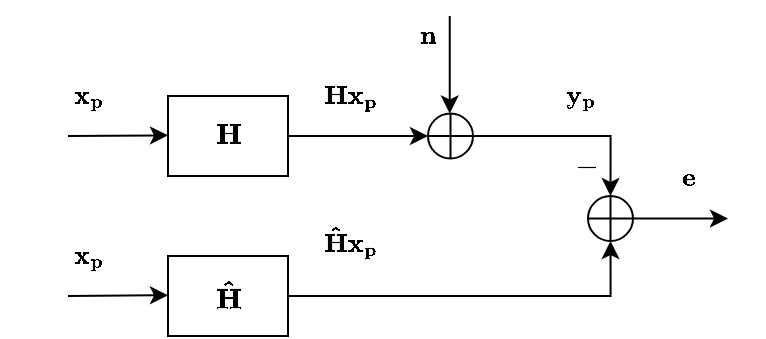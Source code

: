 <mxfile version="24.7.17">
  <diagram name="Page-1" id="KojVv524Zxwe0iF0lzby">
    <mxGraphModel dx="488" dy="293" grid="1" gridSize="10" guides="1" tooltips="1" connect="1" arrows="1" fold="1" page="1" pageScale="1" pageWidth="850" pageHeight="1100" background="#ffffff" math="1" shadow="0">
      <root>
        <mxCell id="0" />
        <mxCell id="1" parent="0" />
        <mxCell id="7OvQre6OMqA1hdwGeb0_-4" value="$$\mathbf{Hx_p}$$" style="edgeStyle=orthogonalEdgeStyle;rounded=0;orthogonalLoop=1;jettySize=auto;html=1;" parent="1" source="7OvQre6OMqA1hdwGeb0_-1" target="7OvQre6OMqA1hdwGeb0_-3" edge="1">
          <mxGeometry x="-0.134" y="20" relative="1" as="geometry">
            <mxPoint as="offset" />
          </mxGeometry>
        </mxCell>
        <mxCell id="7OvQre6OMqA1hdwGeb0_-1" value="$$\mathbf{H}$$" style="rounded=0;whiteSpace=wrap;html=1;" parent="1" vertex="1">
          <mxGeometry x="60" y="50" width="60" height="40" as="geometry" />
        </mxCell>
        <mxCell id="7OvQre6OMqA1hdwGeb0_-2" value="$$\mathbf{x_p}$$" style="endArrow=classic;html=1;rounded=0;" parent="1" edge="1">
          <mxGeometry x="-0.595" y="20" width="50" height="50" relative="1" as="geometry">
            <mxPoint x="10" y="70" as="sourcePoint" />
            <mxPoint x="60" y="69.68" as="targetPoint" />
            <mxPoint as="offset" />
          </mxGeometry>
        </mxCell>
        <mxCell id="7OvQre6OMqA1hdwGeb0_-6" value="$$\mathbf{y_p}$$" style="edgeStyle=orthogonalEdgeStyle;rounded=0;orthogonalLoop=1;jettySize=auto;html=1;entryX=0.5;entryY=0;entryDx=0;entryDy=0;entryPerimeter=0;" parent="1" source="7OvQre6OMqA1hdwGeb0_-3" target="u9k5RLEiDLhx9-Q9xQ7--4" edge="1">
          <mxGeometry x="0.082" y="20" relative="1" as="geometry">
            <mxPoint x="260" y="70" as="targetPoint" />
            <mxPoint as="offset" />
          </mxGeometry>
        </mxCell>
        <mxCell id="7OvQre6OMqA1hdwGeb0_-3" value="" style="verticalLabelPosition=bottom;verticalAlign=top;html=1;shape=mxgraph.flowchart.summing_function;" parent="1" vertex="1">
          <mxGeometry x="190" y="58.75" width="22.5" height="22.5" as="geometry" />
        </mxCell>
        <mxCell id="7OvQre6OMqA1hdwGeb0_-5" value="$$\mathbf{n}$$" style="endArrow=classic;html=1;rounded=0;" parent="1" edge="1">
          <mxGeometry x="-0.59" y="-11" width="50" height="50" relative="1" as="geometry">
            <mxPoint x="200.87" y="10" as="sourcePoint" />
            <mxPoint x="200.87" y="58.75" as="targetPoint" />
            <mxPoint as="offset" />
          </mxGeometry>
        </mxCell>
        <mxCell id="u9k5RLEiDLhx9-Q9xQ7--1" value="$$\mathbf{\hat{H}}$$" style="rounded=0;whiteSpace=wrap;html=1;" parent="1" vertex="1">
          <mxGeometry x="60" y="130" width="60" height="40" as="geometry" />
        </mxCell>
        <mxCell id="u9k5RLEiDLhx9-Q9xQ7--3" value="$$\mathbf{x_p}$$" style="endArrow=classic;html=1;rounded=0;" parent="1" edge="1">
          <mxGeometry x="-0.595" y="20" width="50" height="50" relative="1" as="geometry">
            <mxPoint x="10" y="149.94" as="sourcePoint" />
            <mxPoint x="60" y="149.62" as="targetPoint" />
            <mxPoint as="offset" />
          </mxGeometry>
        </mxCell>
        <mxCell id="u9k5RLEiDLhx9-Q9xQ7--7" value="$$\mathbf{e}$$" style="edgeStyle=orthogonalEdgeStyle;rounded=0;orthogonalLoop=1;jettySize=auto;html=1;" parent="1" source="u9k5RLEiDLhx9-Q9xQ7--4" edge="1">
          <mxGeometry x="-0.011" y="22" relative="1" as="geometry">
            <mxPoint x="340" y="111.25" as="targetPoint" />
            <mxPoint x="-18" y="-21" as="offset" />
          </mxGeometry>
        </mxCell>
        <mxCell id="u9k5RLEiDLhx9-Q9xQ7--4" value="" style="verticalLabelPosition=bottom;verticalAlign=top;html=1;shape=mxgraph.flowchart.summing_function;" parent="1" vertex="1">
          <mxGeometry x="270" y="100" width="22.5" height="22.5" as="geometry" />
        </mxCell>
        <mxCell id="u9k5RLEiDLhx9-Q9xQ7--5" style="edgeStyle=orthogonalEdgeStyle;rounded=0;orthogonalLoop=1;jettySize=auto;html=1;entryX=0.5;entryY=1;entryDx=0;entryDy=0;entryPerimeter=0;" parent="1" source="u9k5RLEiDLhx9-Q9xQ7--1" target="u9k5RLEiDLhx9-Q9xQ7--4" edge="1">
          <mxGeometry relative="1" as="geometry" />
        </mxCell>
        <mxCell id="u9k5RLEiDLhx9-Q9xQ7--6" value="$$\mathbf{\hat{H}x_p}$$" style="edgeLabel;html=1;align=center;verticalAlign=middle;resizable=0;points=[];" parent="u9k5RLEiDLhx9-Q9xQ7--5" vertex="1" connectable="0">
          <mxGeometry x="-0.359" y="-1" relative="1" as="geometry">
            <mxPoint x="-30" y="-29" as="offset" />
          </mxGeometry>
        </mxCell>
        <mxCell id="u9k5RLEiDLhx9-Q9xQ7--8" value="$$-$$" style="text;html=1;align=center;verticalAlign=middle;whiteSpace=wrap;rounded=0;" parent="1" vertex="1">
          <mxGeometry x="240" y="70" width="60" height="30" as="geometry" />
        </mxCell>
      </root>
    </mxGraphModel>
  </diagram>
</mxfile>
